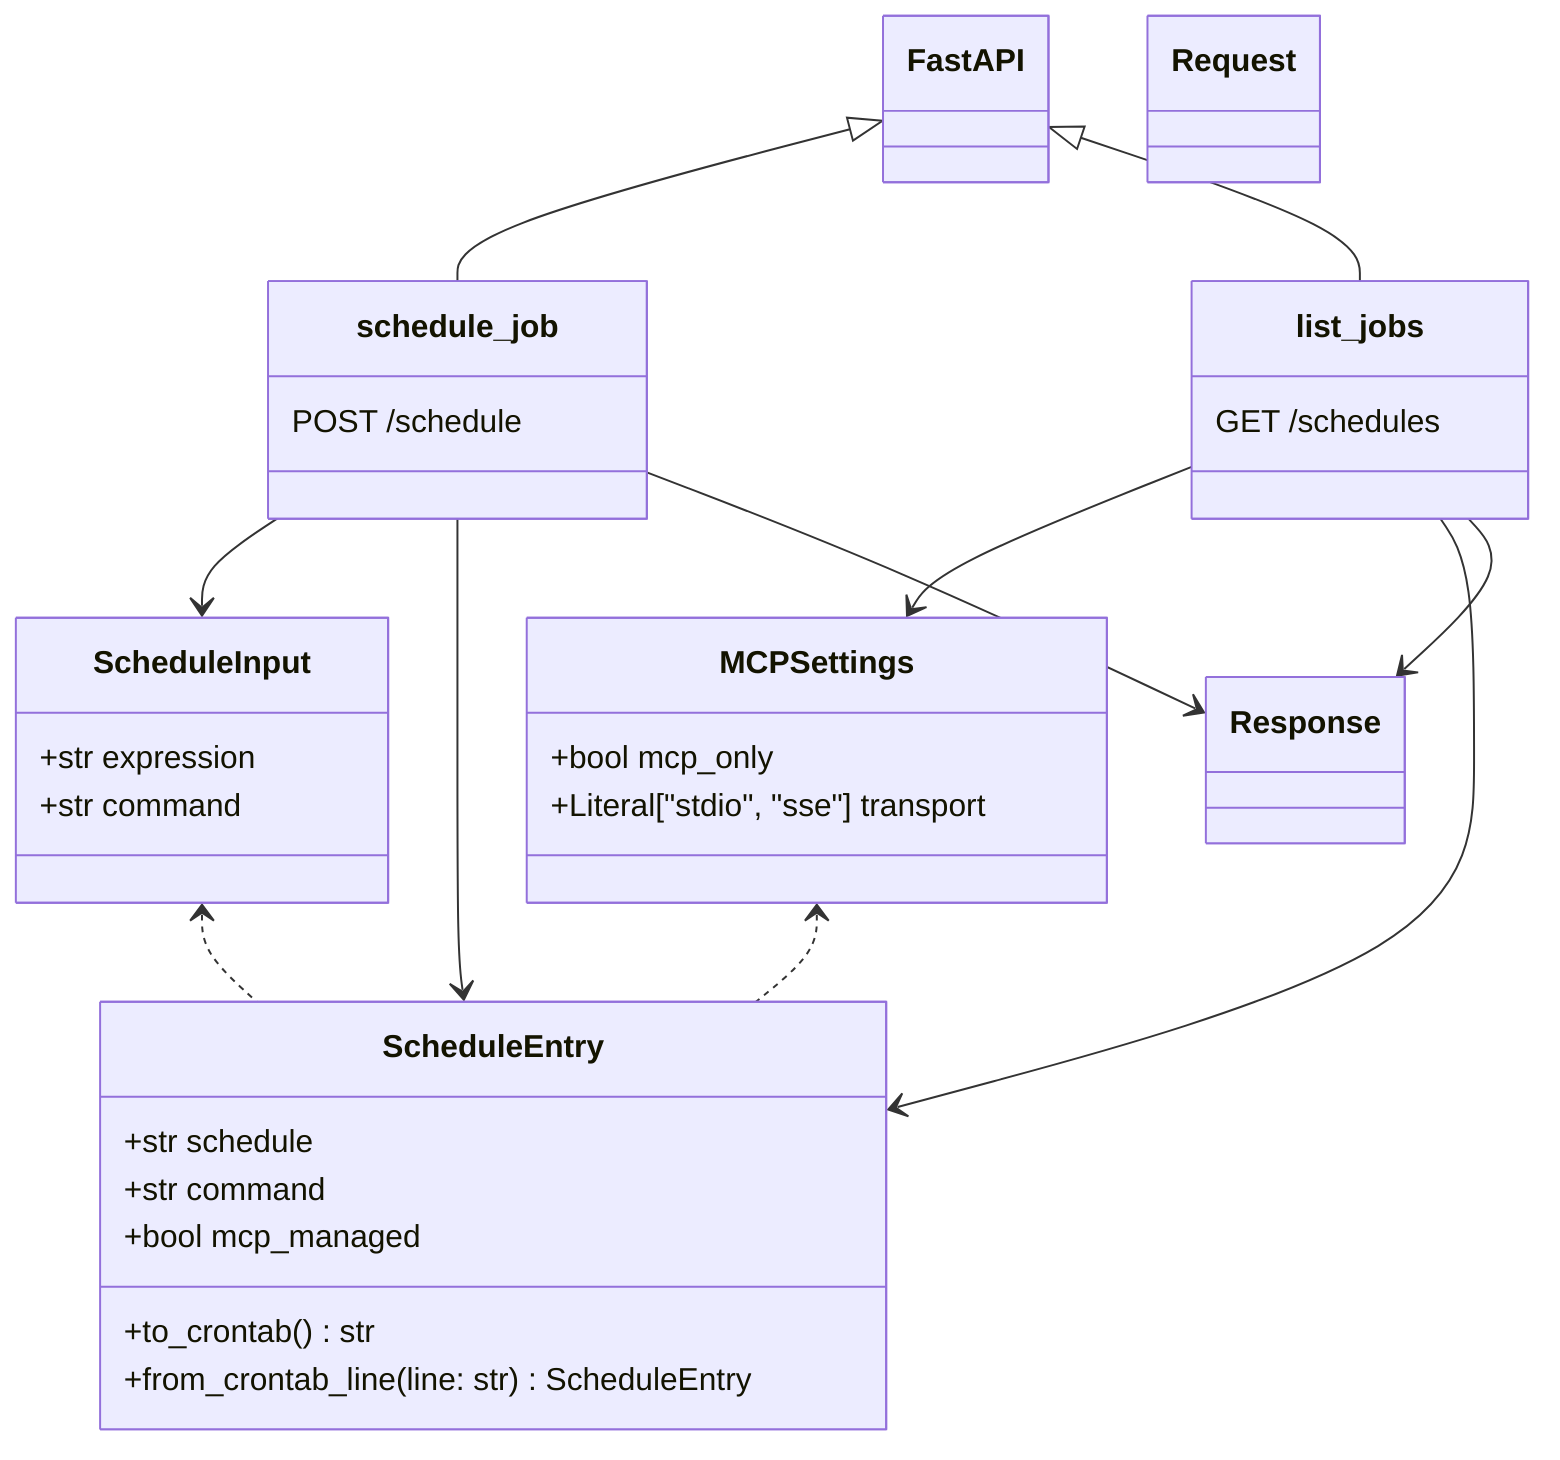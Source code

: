 classDiagram
    class ScheduleInput {
        +str expression
        +str command
    }

    class ScheduleEntry {
        +str schedule
        +str command
        +bool mcp_managed
        +to_crontab() str
        +from_crontab_line(line: str) ScheduleEntry
    }

    class MCPSettings {
        +bool mcp_only
        +Literal["stdio", "sse"] transport
    }

    class FastAPI
    class Request
    class Response

    FastAPI <|-- schedule_job
    FastAPI <|-- list_jobs

    schedule_job : POST /schedule
    schedule_job --> ScheduleInput
    schedule_job --> ScheduleEntry
    schedule_job --> Response

    list_jobs : GET /schedules
    list_jobs --> MCPSettings
    list_jobs --> ScheduleEntry
    list_jobs --> Response

    MCPSettings <.. ScheduleEntry
    ScheduleInput <.. ScheduleEntry